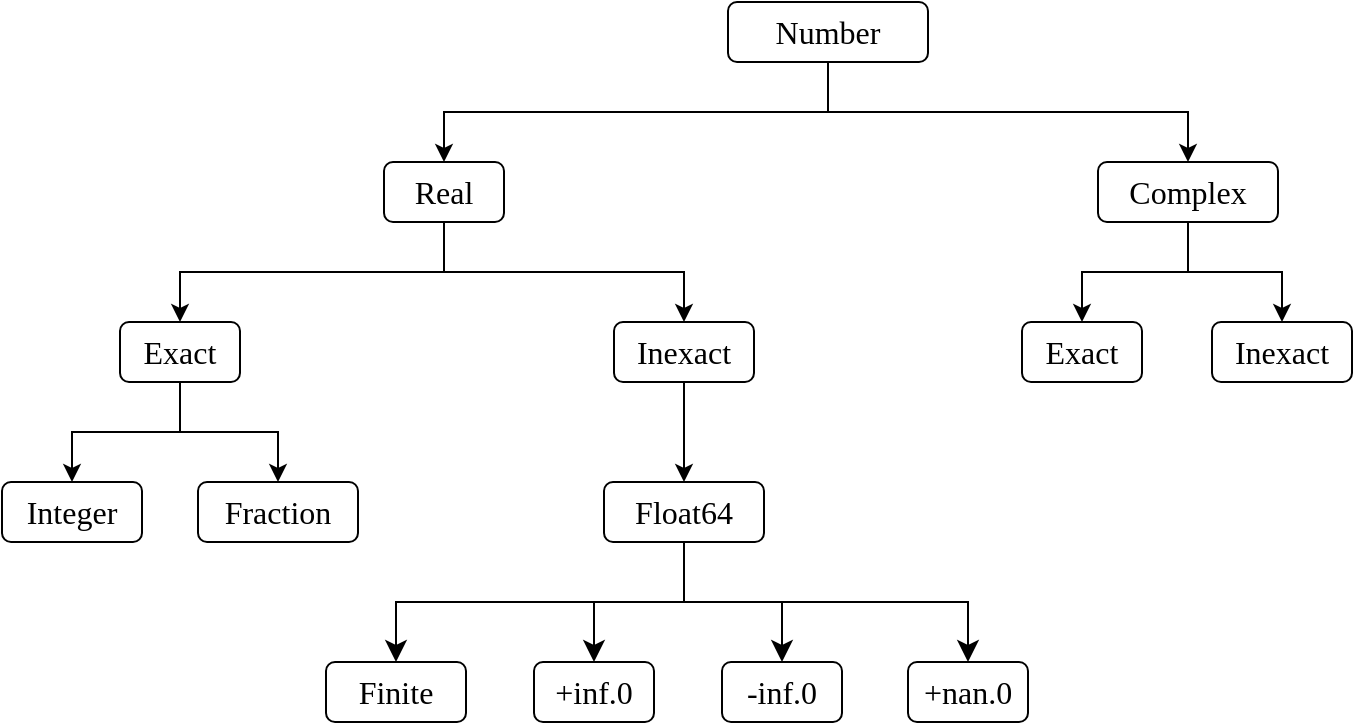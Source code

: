 <mxfile version="24.1.0" type="device">
  <diagram name="Page-1" id="iZpMS2f7atyJ88Jln5kw">
    <mxGraphModel dx="981" dy="888" grid="1" gridSize="10" guides="1" tooltips="1" connect="1" arrows="1" fold="1" page="1" pageScale="1" pageWidth="1169" pageHeight="827" math="0" shadow="0">
      <root>
        <mxCell id="0" />
        <mxCell id="1" parent="0" />
        <mxCell id="cjEng1YIgAIHKjf9ZxGq-29" style="edgeStyle=orthogonalEdgeStyle;rounded=0;orthogonalLoop=1;jettySize=auto;html=1;exitX=0.5;exitY=1;exitDx=0;exitDy=0;entryX=0.5;entryY=0;entryDx=0;entryDy=0;fontFamily=Ubuntu;fontSize=16;fontColor=default;" parent="1" source="cjEng1YIgAIHKjf9ZxGq-1" target="cjEng1YIgAIHKjf9ZxGq-17" edge="1">
          <mxGeometry relative="1" as="geometry" />
        </mxCell>
        <mxCell id="cjEng1YIgAIHKjf9ZxGq-30" style="edgeStyle=orthogonalEdgeStyle;rounded=0;orthogonalLoop=1;jettySize=auto;html=1;exitX=0.5;exitY=1;exitDx=0;exitDy=0;entryX=0.5;entryY=0;entryDx=0;entryDy=0;fontFamily=Ubuntu;fontSize=16;fontColor=default;" parent="1" source="cjEng1YIgAIHKjf9ZxGq-1" target="cjEng1YIgAIHKjf9ZxGq-4" edge="1">
          <mxGeometry relative="1" as="geometry" />
        </mxCell>
        <mxCell id="cjEng1YIgAIHKjf9ZxGq-1" value="Number" style="rounded=1;whiteSpace=wrap;html=1;fontSize=16;fontFamily=Ubuntu;" parent="1" vertex="1">
          <mxGeometry x="611" y="180" width="100" height="30" as="geometry" />
        </mxCell>
        <mxCell id="cjEng1YIgAIHKjf9ZxGq-36" style="edgeStyle=orthogonalEdgeStyle;rounded=0;orthogonalLoop=1;jettySize=auto;html=1;exitX=0.5;exitY=1;exitDx=0;exitDy=0;entryX=0.5;entryY=0;entryDx=0;entryDy=0;fontFamily=Ubuntu;fontSize=16;fontColor=default;" parent="1" source="cjEng1YIgAIHKjf9ZxGq-4" target="cjEng1YIgAIHKjf9ZxGq-34" edge="1">
          <mxGeometry relative="1" as="geometry" />
        </mxCell>
        <mxCell id="cjEng1YIgAIHKjf9ZxGq-37" style="edgeStyle=orthogonalEdgeStyle;rounded=0;orthogonalLoop=1;jettySize=auto;html=1;exitX=0.5;exitY=1;exitDx=0;exitDy=0;entryX=0.5;entryY=0;entryDx=0;entryDy=0;fontFamily=Ubuntu;fontSize=16;fontColor=default;" parent="1" source="cjEng1YIgAIHKjf9ZxGq-4" target="cjEng1YIgAIHKjf9ZxGq-35" edge="1">
          <mxGeometry relative="1" as="geometry" />
        </mxCell>
        <mxCell id="cjEng1YIgAIHKjf9ZxGq-4" value="Complex" style="whiteSpace=wrap;html=1;rounded=1;fontSize=16;fontFamily=Ubuntu;" parent="1" vertex="1">
          <mxGeometry x="796" y="260" width="90" height="30" as="geometry" />
        </mxCell>
        <mxCell id="cjEng1YIgAIHKjf9ZxGq-39" style="edgeStyle=orthogonalEdgeStyle;rounded=0;orthogonalLoop=1;jettySize=auto;html=1;exitX=0.5;exitY=1;exitDx=0;exitDy=0;entryX=0.5;entryY=0;entryDx=0;entryDy=0;fontFamily=Ubuntu;fontSize=16;fontColor=default;" parent="1" source="cjEng1YIgAIHKjf9ZxGq-17" target="cjEng1YIgAIHKjf9ZxGq-32" edge="1">
          <mxGeometry relative="1" as="geometry" />
        </mxCell>
        <mxCell id="cjEng1YIgAIHKjf9ZxGq-40" style="edgeStyle=orthogonalEdgeStyle;rounded=0;orthogonalLoop=1;jettySize=auto;html=1;exitX=0.5;exitY=1;exitDx=0;exitDy=0;fontFamily=Ubuntu;fontSize=16;fontColor=default;" parent="1" source="cjEng1YIgAIHKjf9ZxGq-17" target="cjEng1YIgAIHKjf9ZxGq-33" edge="1">
          <mxGeometry relative="1" as="geometry" />
        </mxCell>
        <mxCell id="cjEng1YIgAIHKjf9ZxGq-17" value="Real" style="rounded=1;whiteSpace=wrap;html=1;fontSize=16;fontFamily=Ubuntu;" parent="1" vertex="1">
          <mxGeometry x="439" y="260" width="60" height="30" as="geometry" />
        </mxCell>
        <mxCell id="WY5qjqcThuF0Eph-JivF-13" style="edgeStyle=elbowEdgeStyle;rounded=0;orthogonalLoop=1;jettySize=auto;html=1;exitX=0.5;exitY=1;exitDx=0;exitDy=0;entryX=0.5;entryY=0;entryDx=0;entryDy=0;fontSize=12;startSize=8;endSize=8;elbow=vertical;" parent="1" source="cjEng1YIgAIHKjf9ZxGq-23" target="WY5qjqcThuF0Eph-JivF-8" edge="1">
          <mxGeometry relative="1" as="geometry" />
        </mxCell>
        <mxCell id="WY5qjqcThuF0Eph-JivF-14" style="edgeStyle=elbowEdgeStyle;rounded=0;orthogonalLoop=1;jettySize=auto;html=1;exitX=0.5;exitY=1;exitDx=0;exitDy=0;entryX=0.5;entryY=0;entryDx=0;entryDy=0;fontSize=12;startSize=8;endSize=8;elbow=vertical;" parent="1" source="cjEng1YIgAIHKjf9ZxGq-23" target="cjEng1YIgAIHKjf9ZxGq-58" edge="1">
          <mxGeometry relative="1" as="geometry" />
        </mxCell>
        <mxCell id="WY5qjqcThuF0Eph-JivF-15" style="edgeStyle=elbowEdgeStyle;rounded=0;orthogonalLoop=1;jettySize=auto;html=1;exitX=0.5;exitY=1;exitDx=0;exitDy=0;entryX=0.5;entryY=0;entryDx=0;entryDy=0;fontSize=12;startSize=8;endSize=8;elbow=vertical;" parent="1" source="cjEng1YIgAIHKjf9ZxGq-23" target="cjEng1YIgAIHKjf9ZxGq-59" edge="1">
          <mxGeometry relative="1" as="geometry" />
        </mxCell>
        <mxCell id="WY5qjqcThuF0Eph-JivF-16" style="edgeStyle=elbowEdgeStyle;rounded=0;orthogonalLoop=1;jettySize=auto;html=1;exitX=0.5;exitY=1;exitDx=0;exitDy=0;entryX=0.5;entryY=0;entryDx=0;entryDy=0;fontSize=12;startSize=8;endSize=8;elbow=vertical;" parent="1" source="cjEng1YIgAIHKjf9ZxGq-23" target="cjEng1YIgAIHKjf9ZxGq-60" edge="1">
          <mxGeometry relative="1" as="geometry" />
        </mxCell>
        <mxCell id="cjEng1YIgAIHKjf9ZxGq-23" value="Float64" style="rounded=1;whiteSpace=wrap;html=1;fontSize=16;fontFamily=Ubuntu;" parent="1" vertex="1">
          <mxGeometry x="549" y="420" width="80" height="30" as="geometry" />
        </mxCell>
        <mxCell id="cjEng1YIgAIHKjf9ZxGq-31" value="Fraction" style="rounded=1;whiteSpace=wrap;html=1;fontSize=16;fontFamily=Ubuntu;" parent="1" vertex="1">
          <mxGeometry x="346" y="420" width="80" height="30" as="geometry" />
        </mxCell>
        <mxCell id="cjEng1YIgAIHKjf9ZxGq-45" style="edgeStyle=orthogonalEdgeStyle;rounded=0;orthogonalLoop=1;jettySize=auto;html=1;exitX=0.5;exitY=1;exitDx=0;exitDy=0;entryX=0.5;entryY=0;entryDx=0;entryDy=0;fontFamily=Ubuntu;fontSize=16;fontColor=default;" parent="1" source="cjEng1YIgAIHKjf9ZxGq-32" target="cjEng1YIgAIHKjf9ZxGq-31" edge="1">
          <mxGeometry relative="1" as="geometry" />
        </mxCell>
        <mxCell id="cjEng1YIgAIHKjf9ZxGq-49" style="edgeStyle=orthogonalEdgeStyle;rounded=0;orthogonalLoop=1;jettySize=auto;html=1;exitX=0.5;exitY=1;exitDx=0;exitDy=0;entryX=0.5;entryY=0;entryDx=0;entryDy=0;fontFamily=Ubuntu;fontSize=16;fontColor=default;" parent="1" source="cjEng1YIgAIHKjf9ZxGq-32" target="cjEng1YIgAIHKjf9ZxGq-47" edge="1">
          <mxGeometry relative="1" as="geometry" />
        </mxCell>
        <mxCell id="cjEng1YIgAIHKjf9ZxGq-32" value="Exact" style="rounded=1;whiteSpace=wrap;html=1;fontSize=16;fontFamily=Ubuntu;" parent="1" vertex="1">
          <mxGeometry x="307" y="340" width="60" height="30" as="geometry" />
        </mxCell>
        <mxCell id="cjEng1YIgAIHKjf9ZxGq-46" style="edgeStyle=orthogonalEdgeStyle;rounded=0;orthogonalLoop=1;jettySize=auto;html=1;exitX=0.5;exitY=1;exitDx=0;exitDy=0;fontFamily=Ubuntu;fontSize=16;fontColor=default;" parent="1" source="cjEng1YIgAIHKjf9ZxGq-33" target="cjEng1YIgAIHKjf9ZxGq-23" edge="1">
          <mxGeometry relative="1" as="geometry" />
        </mxCell>
        <mxCell id="cjEng1YIgAIHKjf9ZxGq-33" value="Inexact" style="rounded=1;whiteSpace=wrap;html=1;fontSize=16;fontFamily=Ubuntu;" parent="1" vertex="1">
          <mxGeometry x="554" y="340" width="70" height="30" as="geometry" />
        </mxCell>
        <mxCell id="cjEng1YIgAIHKjf9ZxGq-34" value="Exact" style="rounded=1;whiteSpace=wrap;html=1;fontSize=16;fontFamily=Ubuntu;" parent="1" vertex="1">
          <mxGeometry x="758" y="340" width="60" height="30" as="geometry" />
        </mxCell>
        <mxCell id="cjEng1YIgAIHKjf9ZxGq-35" value="Inexact" style="rounded=1;whiteSpace=wrap;html=1;fontSize=16;fontFamily=Ubuntu;" parent="1" vertex="1">
          <mxGeometry x="853" y="340" width="70" height="30" as="geometry" />
        </mxCell>
        <mxCell id="cjEng1YIgAIHKjf9ZxGq-47" value="Integer" style="rounded=1;whiteSpace=wrap;html=1;fontSize=16;fontFamily=Ubuntu;" parent="1" vertex="1">
          <mxGeometry x="248" y="420" width="70" height="30" as="geometry" />
        </mxCell>
        <mxCell id="cjEng1YIgAIHKjf9ZxGq-58" value="+inf.0" style="rounded=1;whiteSpace=wrap;html=1;fontSize=16;fontFamily=Ubuntu;" parent="1" vertex="1">
          <mxGeometry x="514" y="510" width="60" height="30" as="geometry" />
        </mxCell>
        <mxCell id="cjEng1YIgAIHKjf9ZxGq-59" value="-inf.0" style="rounded=1;whiteSpace=wrap;html=1;fontSize=16;fontFamily=Ubuntu;" parent="1" vertex="1">
          <mxGeometry x="608" y="510" width="60" height="30" as="geometry" />
        </mxCell>
        <mxCell id="cjEng1YIgAIHKjf9ZxGq-60" value="+nan.0" style="rounded=1;whiteSpace=wrap;html=1;fontSize=16;fontFamily=Ubuntu;" parent="1" vertex="1">
          <mxGeometry x="701" y="510" width="60" height="30" as="geometry" />
        </mxCell>
        <mxCell id="WY5qjqcThuF0Eph-JivF-8" value="Finite" style="rounded=1;whiteSpace=wrap;html=1;fontSize=16;fontFamily=Ubuntu;" parent="1" vertex="1">
          <mxGeometry x="410" y="510" width="70" height="30" as="geometry" />
        </mxCell>
      </root>
    </mxGraphModel>
  </diagram>
</mxfile>

